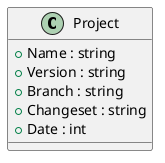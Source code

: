 @startuml
class Project {
    + Name : string
    + Version : string
    + Branch : string
    + Changeset : string
    + Date : int
}
@enduml
